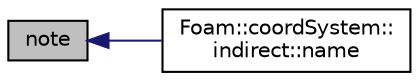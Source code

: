 digraph "note"
{
  bgcolor="transparent";
  edge [fontname="Helvetica",fontsize="10",labelfontname="Helvetica",labelfontsize="10"];
  node [fontname="Helvetica",fontsize="10",shape=record];
  rankdir="LR";
  Node1 [label="note",height=0.2,width=0.4,color="black", fillcolor="grey75", style="filled" fontcolor="black"];
  Node1 -> Node2 [dir="back",color="midnightblue",fontsize="10",style="solid",fontname="Helvetica"];
  Node2 [label="Foam::coordSystem::\lindirect::name",height=0.2,width=0.4,color="black",URL="$classFoam_1_1coordSystem_1_1indirect.html#af34301b2a007a0daccad2eec475d6a90",tooltip="Return the name. "];
}
